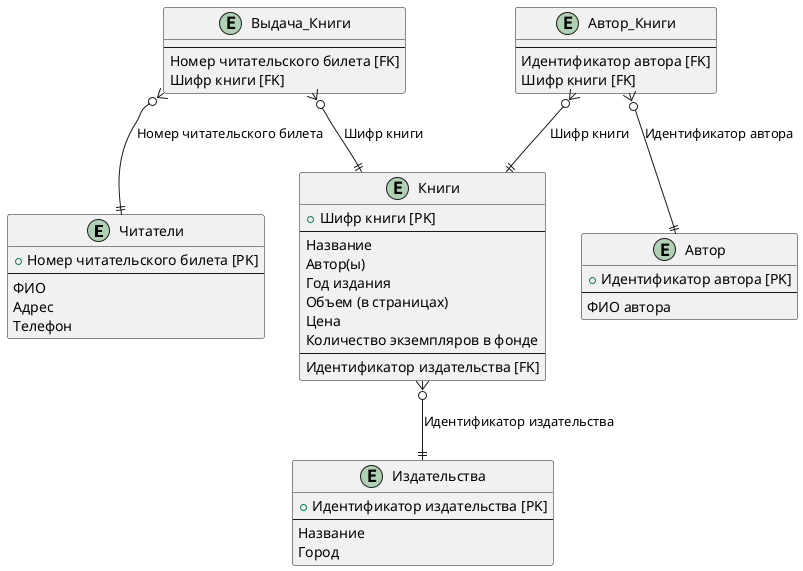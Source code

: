 @startuml library
scale 1

entity "Читатели" as readers {
  + Номер читательского билета [PK]
  --
  ФИО
  Адрес
  Телефон
}

entity "Книги" as books {
  + Шифр книги [PK]
  --
  Название
  Автор(ы)
  Год издания
  Объем (в страницах)
  Цена
  Количество экземпляров в фонде
  --
  Идентификатор издательства [FK]
}

entity "Издательства" as publishers {
  + Идентификатор издательства [PK]
  --
  Название
  Город
}

entity "Автор" as author {
  + Идентификатор автора [PK]
  --
  ФИО автора 
}

entity "Выдача_Книги" as issuing {
  --
  Номер читательского билета [FK]
  Шифр книги [FK]
}

entity "Автор_Книги" as book_author {
  --
  Идентификатор автора [FK]
  Шифр книги [FK]
}

books }o--|| publishers : Идентификатор издательства
issuing }o--|| books : Шифр книги
issuing }o--|| readers : Номер читательского билета
book_author }o--|| author : Идентификатор автора
book_author }o--|| books : Шифр книги

@enduml